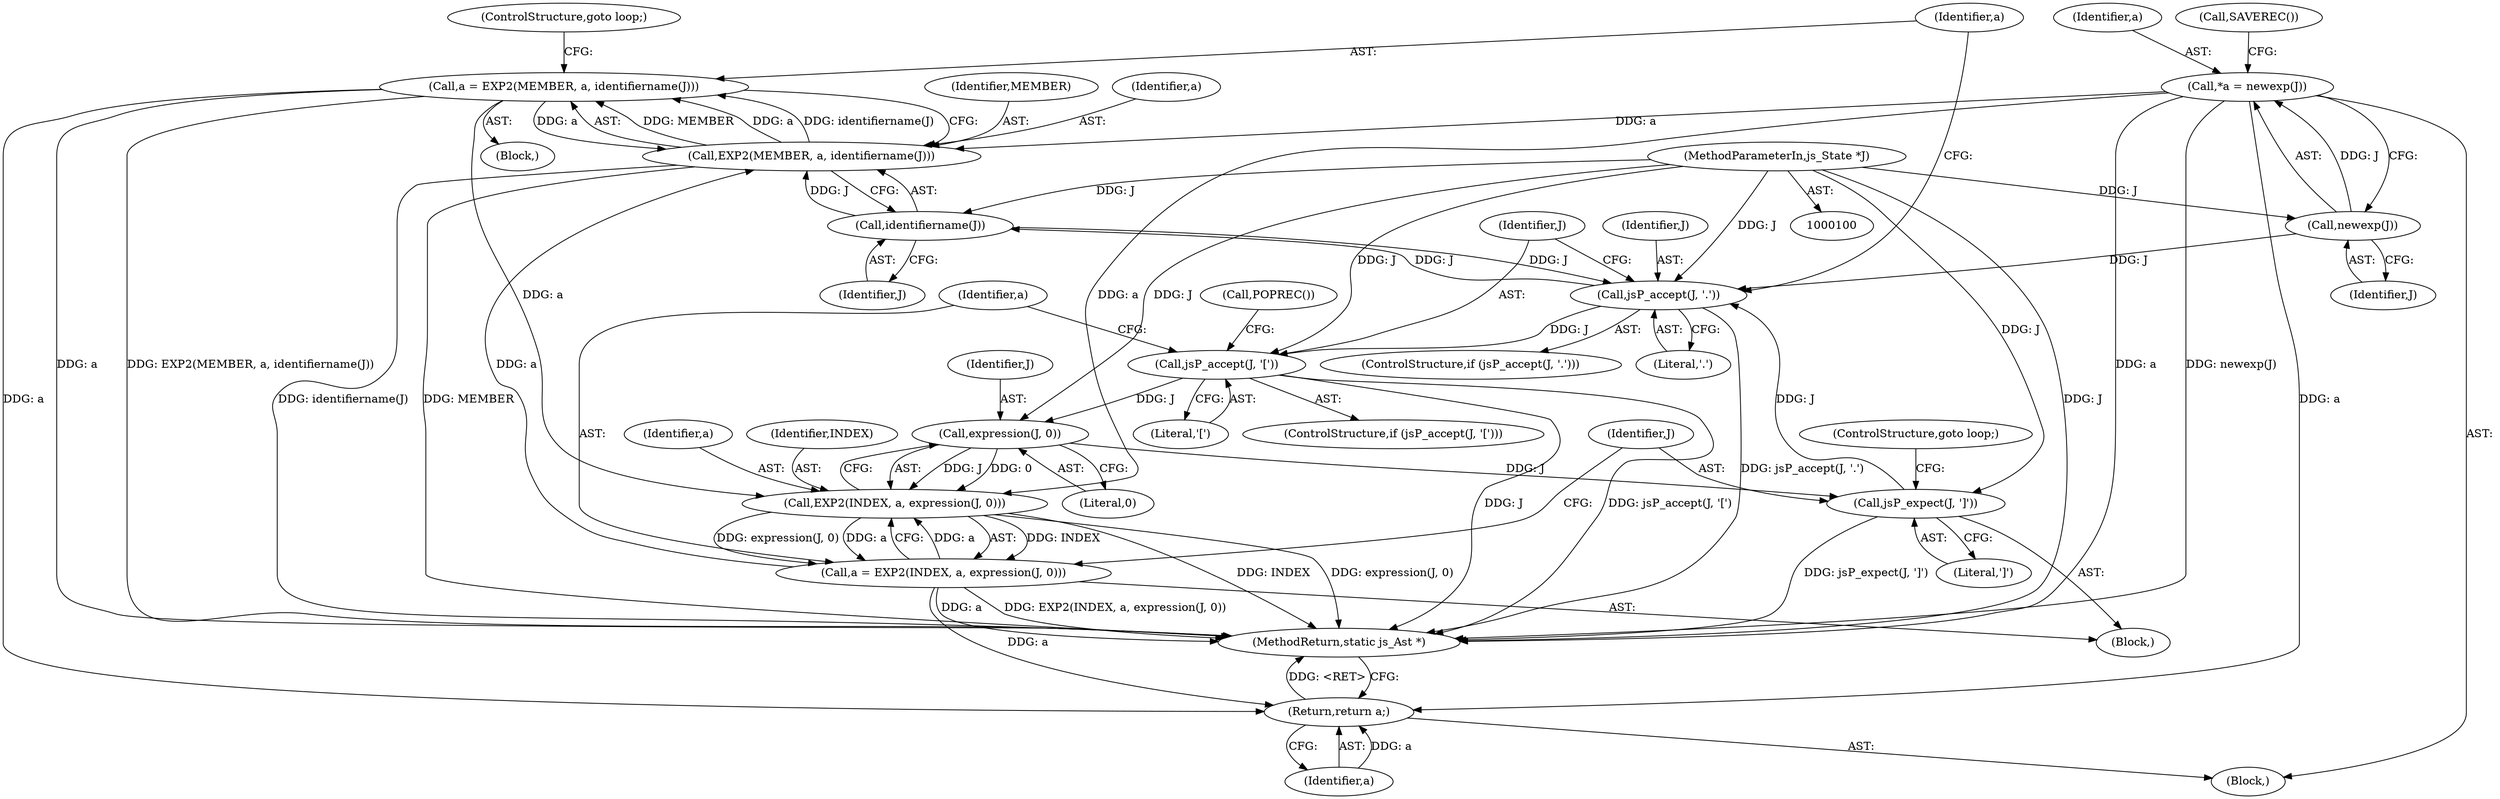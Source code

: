 digraph "0_ghostscript_4d45a96e57fbabf00a7378b337d0ddcace6f38c1_0@pointer" {
"1000116" [label="(Call,a = EXP2(MEMBER, a, identifiername(J)))"];
"1000118" [label="(Call,EXP2(MEMBER, a, identifiername(J)))"];
"1000116" [label="(Call,a = EXP2(MEMBER, a, identifiername(J)))"];
"1000129" [label="(Call,a = EXP2(INDEX, a, expression(J, 0)))"];
"1000131" [label="(Call,EXP2(INDEX, a, expression(J, 0)))"];
"1000104" [label="(Call,*a = newexp(J))"];
"1000106" [label="(Call,newexp(J))"];
"1000101" [label="(MethodParameterIn,js_State *J)"];
"1000134" [label="(Call,expression(J, 0))"];
"1000125" [label="(Call,jsP_accept(J, '['))"];
"1000112" [label="(Call,jsP_accept(J, '.'))"];
"1000121" [label="(Call,identifiername(J))"];
"1000137" [label="(Call,jsP_expect(J, ']'))"];
"1000142" [label="(Return,return a;)"];
"1000116" [label="(Call,a = EXP2(MEMBER, a, identifiername(J)))"];
"1000129" [label="(Call,a = EXP2(INDEX, a, expression(J, 0)))"];
"1000123" [label="(ControlStructure,goto loop;)"];
"1000140" [label="(ControlStructure,goto loop;)"];
"1000118" [label="(Call,EXP2(MEMBER, a, identifiername(J)))"];
"1000131" [label="(Call,EXP2(INDEX, a, expression(J, 0)))"];
"1000127" [label="(Literal,'[')"];
"1000139" [label="(Literal,']')"];
"1000143" [label="(Identifier,a)"];
"1000128" [label="(Block,)"];
"1000119" [label="(Identifier,MEMBER)"];
"1000104" [label="(Call,*a = newexp(J))"];
"1000134" [label="(Call,expression(J, 0))"];
"1000132" [label="(Identifier,INDEX)"];
"1000136" [label="(Literal,0)"];
"1000135" [label="(Identifier,J)"];
"1000124" [label="(ControlStructure,if (jsP_accept(J, '[')))"];
"1000141" [label="(Call,POPREC())"];
"1000121" [label="(Call,identifiername(J))"];
"1000113" [label="(Identifier,J)"];
"1000126" [label="(Identifier,J)"];
"1000108" [label="(Call,SAVEREC())"];
"1000137" [label="(Call,jsP_expect(J, ']'))"];
"1000120" [label="(Identifier,a)"];
"1000130" [label="(Identifier,a)"];
"1000122" [label="(Identifier,J)"];
"1000115" [label="(Block,)"];
"1000112" [label="(Call,jsP_accept(J, '.'))"];
"1000138" [label="(Identifier,J)"];
"1000125" [label="(Call,jsP_accept(J, '['))"];
"1000114" [label="(Literal,'.')"];
"1000101" [label="(MethodParameterIn,js_State *J)"];
"1000102" [label="(Block,)"];
"1000105" [label="(Identifier,a)"];
"1000142" [label="(Return,return a;)"];
"1000133" [label="(Identifier,a)"];
"1000107" [label="(Identifier,J)"];
"1000111" [label="(ControlStructure,if (jsP_accept(J, '.')))"];
"1000144" [label="(MethodReturn,static js_Ast *)"];
"1000106" [label="(Call,newexp(J))"];
"1000117" [label="(Identifier,a)"];
"1000116" -> "1000115"  [label="AST: "];
"1000116" -> "1000118"  [label="CFG: "];
"1000117" -> "1000116"  [label="AST: "];
"1000118" -> "1000116"  [label="AST: "];
"1000123" -> "1000116"  [label="CFG: "];
"1000116" -> "1000144"  [label="DDG: a"];
"1000116" -> "1000144"  [label="DDG: EXP2(MEMBER, a, identifiername(J))"];
"1000118" -> "1000116"  [label="DDG: MEMBER"];
"1000118" -> "1000116"  [label="DDG: a"];
"1000118" -> "1000116"  [label="DDG: identifiername(J)"];
"1000116" -> "1000118"  [label="DDG: a"];
"1000116" -> "1000131"  [label="DDG: a"];
"1000116" -> "1000142"  [label="DDG: a"];
"1000118" -> "1000121"  [label="CFG: "];
"1000119" -> "1000118"  [label="AST: "];
"1000120" -> "1000118"  [label="AST: "];
"1000121" -> "1000118"  [label="AST: "];
"1000118" -> "1000144"  [label="DDG: identifiername(J)"];
"1000118" -> "1000144"  [label="DDG: MEMBER"];
"1000129" -> "1000118"  [label="DDG: a"];
"1000104" -> "1000118"  [label="DDG: a"];
"1000121" -> "1000118"  [label="DDG: J"];
"1000129" -> "1000128"  [label="AST: "];
"1000129" -> "1000131"  [label="CFG: "];
"1000130" -> "1000129"  [label="AST: "];
"1000131" -> "1000129"  [label="AST: "];
"1000138" -> "1000129"  [label="CFG: "];
"1000129" -> "1000144"  [label="DDG: EXP2(INDEX, a, expression(J, 0))"];
"1000129" -> "1000144"  [label="DDG: a"];
"1000131" -> "1000129"  [label="DDG: INDEX"];
"1000131" -> "1000129"  [label="DDG: a"];
"1000131" -> "1000129"  [label="DDG: expression(J, 0)"];
"1000129" -> "1000131"  [label="DDG: a"];
"1000129" -> "1000142"  [label="DDG: a"];
"1000131" -> "1000134"  [label="CFG: "];
"1000132" -> "1000131"  [label="AST: "];
"1000133" -> "1000131"  [label="AST: "];
"1000134" -> "1000131"  [label="AST: "];
"1000131" -> "1000144"  [label="DDG: INDEX"];
"1000131" -> "1000144"  [label="DDG: expression(J, 0)"];
"1000104" -> "1000131"  [label="DDG: a"];
"1000134" -> "1000131"  [label="DDG: J"];
"1000134" -> "1000131"  [label="DDG: 0"];
"1000104" -> "1000102"  [label="AST: "];
"1000104" -> "1000106"  [label="CFG: "];
"1000105" -> "1000104"  [label="AST: "];
"1000106" -> "1000104"  [label="AST: "];
"1000108" -> "1000104"  [label="CFG: "];
"1000104" -> "1000144"  [label="DDG: a"];
"1000104" -> "1000144"  [label="DDG: newexp(J)"];
"1000106" -> "1000104"  [label="DDG: J"];
"1000104" -> "1000142"  [label="DDG: a"];
"1000106" -> "1000107"  [label="CFG: "];
"1000107" -> "1000106"  [label="AST: "];
"1000101" -> "1000106"  [label="DDG: J"];
"1000106" -> "1000112"  [label="DDG: J"];
"1000101" -> "1000100"  [label="AST: "];
"1000101" -> "1000144"  [label="DDG: J"];
"1000101" -> "1000112"  [label="DDG: J"];
"1000101" -> "1000121"  [label="DDG: J"];
"1000101" -> "1000125"  [label="DDG: J"];
"1000101" -> "1000134"  [label="DDG: J"];
"1000101" -> "1000137"  [label="DDG: J"];
"1000134" -> "1000136"  [label="CFG: "];
"1000135" -> "1000134"  [label="AST: "];
"1000136" -> "1000134"  [label="AST: "];
"1000125" -> "1000134"  [label="DDG: J"];
"1000134" -> "1000137"  [label="DDG: J"];
"1000125" -> "1000124"  [label="AST: "];
"1000125" -> "1000127"  [label="CFG: "];
"1000126" -> "1000125"  [label="AST: "];
"1000127" -> "1000125"  [label="AST: "];
"1000130" -> "1000125"  [label="CFG: "];
"1000141" -> "1000125"  [label="CFG: "];
"1000125" -> "1000144"  [label="DDG: jsP_accept(J, '[')"];
"1000125" -> "1000144"  [label="DDG: J"];
"1000112" -> "1000125"  [label="DDG: J"];
"1000112" -> "1000111"  [label="AST: "];
"1000112" -> "1000114"  [label="CFG: "];
"1000113" -> "1000112"  [label="AST: "];
"1000114" -> "1000112"  [label="AST: "];
"1000117" -> "1000112"  [label="CFG: "];
"1000126" -> "1000112"  [label="CFG: "];
"1000112" -> "1000144"  [label="DDG: jsP_accept(J, '.')"];
"1000121" -> "1000112"  [label="DDG: J"];
"1000137" -> "1000112"  [label="DDG: J"];
"1000112" -> "1000121"  [label="DDG: J"];
"1000121" -> "1000122"  [label="CFG: "];
"1000122" -> "1000121"  [label="AST: "];
"1000137" -> "1000128"  [label="AST: "];
"1000137" -> "1000139"  [label="CFG: "];
"1000138" -> "1000137"  [label="AST: "];
"1000139" -> "1000137"  [label="AST: "];
"1000140" -> "1000137"  [label="CFG: "];
"1000137" -> "1000144"  [label="DDG: jsP_expect(J, ']')"];
"1000142" -> "1000102"  [label="AST: "];
"1000142" -> "1000143"  [label="CFG: "];
"1000143" -> "1000142"  [label="AST: "];
"1000144" -> "1000142"  [label="CFG: "];
"1000142" -> "1000144"  [label="DDG: <RET>"];
"1000143" -> "1000142"  [label="DDG: a"];
}
